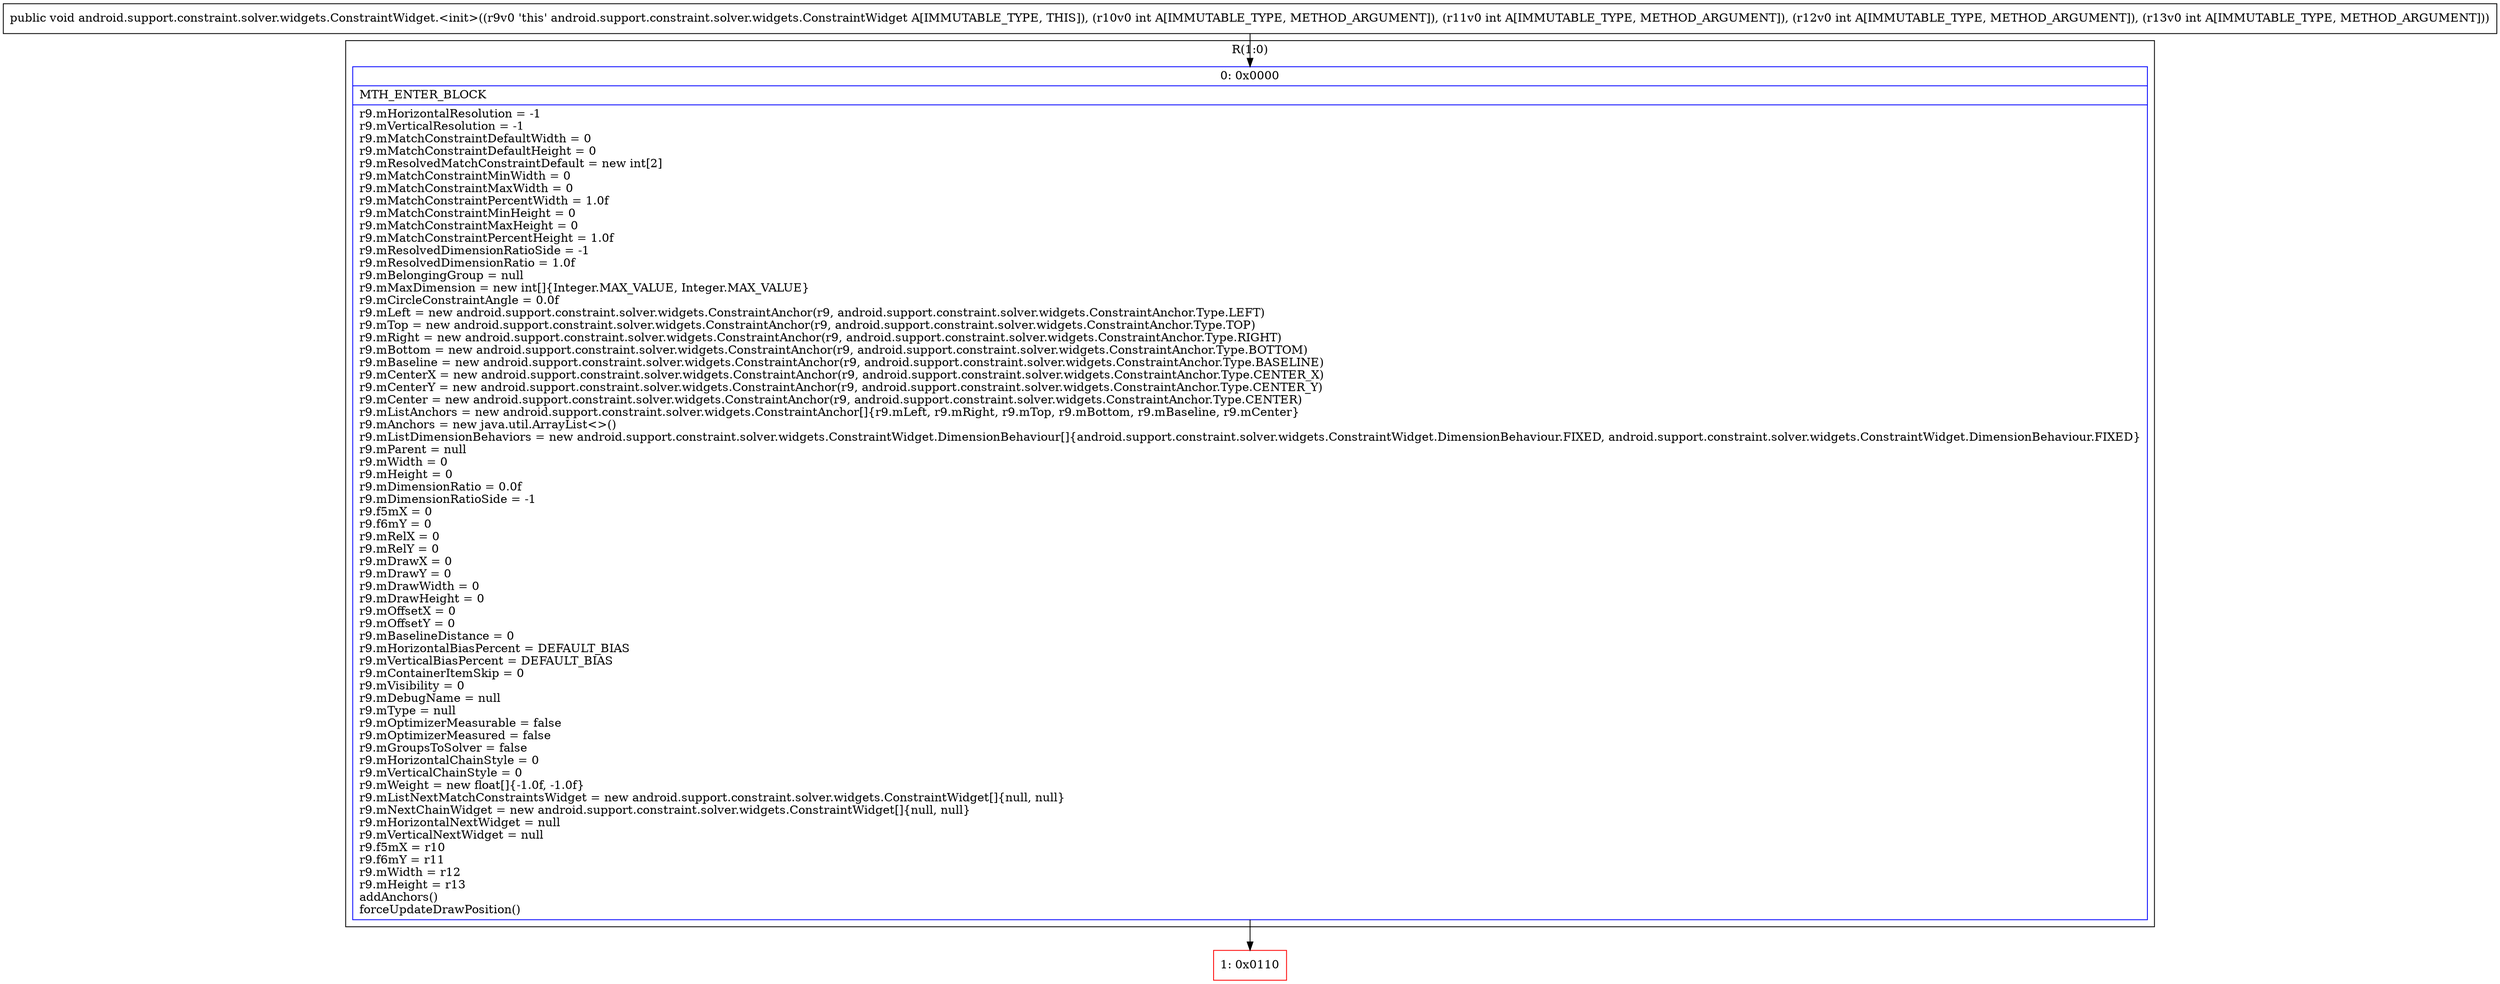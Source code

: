 digraph "CFG forandroid.support.constraint.solver.widgets.ConstraintWidget.\<init\>(IIII)V" {
subgraph cluster_Region_658156896 {
label = "R(1:0)";
node [shape=record,color=blue];
Node_0 [shape=record,label="{0\:\ 0x0000|MTH_ENTER_BLOCK\l|r9.mHorizontalResolution = \-1\lr9.mVerticalResolution = \-1\lr9.mMatchConstraintDefaultWidth = 0\lr9.mMatchConstraintDefaultHeight = 0\lr9.mResolvedMatchConstraintDefault = new int[2]\lr9.mMatchConstraintMinWidth = 0\lr9.mMatchConstraintMaxWidth = 0\lr9.mMatchConstraintPercentWidth = 1.0f\lr9.mMatchConstraintMinHeight = 0\lr9.mMatchConstraintMaxHeight = 0\lr9.mMatchConstraintPercentHeight = 1.0f\lr9.mResolvedDimensionRatioSide = \-1\lr9.mResolvedDimensionRatio = 1.0f\lr9.mBelongingGroup = null\lr9.mMaxDimension = new int[]\{Integer.MAX_VALUE, Integer.MAX_VALUE\}\lr9.mCircleConstraintAngle = 0.0f\lr9.mLeft = new android.support.constraint.solver.widgets.ConstraintAnchor(r9, android.support.constraint.solver.widgets.ConstraintAnchor.Type.LEFT)\lr9.mTop = new android.support.constraint.solver.widgets.ConstraintAnchor(r9, android.support.constraint.solver.widgets.ConstraintAnchor.Type.TOP)\lr9.mRight = new android.support.constraint.solver.widgets.ConstraintAnchor(r9, android.support.constraint.solver.widgets.ConstraintAnchor.Type.RIGHT)\lr9.mBottom = new android.support.constraint.solver.widgets.ConstraintAnchor(r9, android.support.constraint.solver.widgets.ConstraintAnchor.Type.BOTTOM)\lr9.mBaseline = new android.support.constraint.solver.widgets.ConstraintAnchor(r9, android.support.constraint.solver.widgets.ConstraintAnchor.Type.BASELINE)\lr9.mCenterX = new android.support.constraint.solver.widgets.ConstraintAnchor(r9, android.support.constraint.solver.widgets.ConstraintAnchor.Type.CENTER_X)\lr9.mCenterY = new android.support.constraint.solver.widgets.ConstraintAnchor(r9, android.support.constraint.solver.widgets.ConstraintAnchor.Type.CENTER_Y)\lr9.mCenter = new android.support.constraint.solver.widgets.ConstraintAnchor(r9, android.support.constraint.solver.widgets.ConstraintAnchor.Type.CENTER)\lr9.mListAnchors = new android.support.constraint.solver.widgets.ConstraintAnchor[]\{r9.mLeft, r9.mRight, r9.mTop, r9.mBottom, r9.mBaseline, r9.mCenter\}\lr9.mAnchors = new java.util.ArrayList\<\>()\lr9.mListDimensionBehaviors = new android.support.constraint.solver.widgets.ConstraintWidget.DimensionBehaviour[]\{android.support.constraint.solver.widgets.ConstraintWidget.DimensionBehaviour.FIXED, android.support.constraint.solver.widgets.ConstraintWidget.DimensionBehaviour.FIXED\}\lr9.mParent = null\lr9.mWidth = 0\lr9.mHeight = 0\lr9.mDimensionRatio = 0.0f\lr9.mDimensionRatioSide = \-1\lr9.f5mX = 0\lr9.f6mY = 0\lr9.mRelX = 0\lr9.mRelY = 0\lr9.mDrawX = 0\lr9.mDrawY = 0\lr9.mDrawWidth = 0\lr9.mDrawHeight = 0\lr9.mOffsetX = 0\lr9.mOffsetY = 0\lr9.mBaselineDistance = 0\lr9.mHorizontalBiasPercent = DEFAULT_BIAS\lr9.mVerticalBiasPercent = DEFAULT_BIAS\lr9.mContainerItemSkip = 0\lr9.mVisibility = 0\lr9.mDebugName = null\lr9.mType = null\lr9.mOptimizerMeasurable = false\lr9.mOptimizerMeasured = false\lr9.mGroupsToSolver = false\lr9.mHorizontalChainStyle = 0\lr9.mVerticalChainStyle = 0\lr9.mWeight = new float[]\{\-1.0f, \-1.0f\}\lr9.mListNextMatchConstraintsWidget = new android.support.constraint.solver.widgets.ConstraintWidget[]\{null, null\}\lr9.mNextChainWidget = new android.support.constraint.solver.widgets.ConstraintWidget[]\{null, null\}\lr9.mHorizontalNextWidget = null\lr9.mVerticalNextWidget = null\lr9.f5mX = r10\lr9.f6mY = r11\lr9.mWidth = r12\lr9.mHeight = r13\laddAnchors()\lforceUpdateDrawPosition()\l}"];
}
Node_1 [shape=record,color=red,label="{1\:\ 0x0110}"];
MethodNode[shape=record,label="{public void android.support.constraint.solver.widgets.ConstraintWidget.\<init\>((r9v0 'this' android.support.constraint.solver.widgets.ConstraintWidget A[IMMUTABLE_TYPE, THIS]), (r10v0 int A[IMMUTABLE_TYPE, METHOD_ARGUMENT]), (r11v0 int A[IMMUTABLE_TYPE, METHOD_ARGUMENT]), (r12v0 int A[IMMUTABLE_TYPE, METHOD_ARGUMENT]), (r13v0 int A[IMMUTABLE_TYPE, METHOD_ARGUMENT])) }"];
MethodNode -> Node_0;
Node_0 -> Node_1;
}

